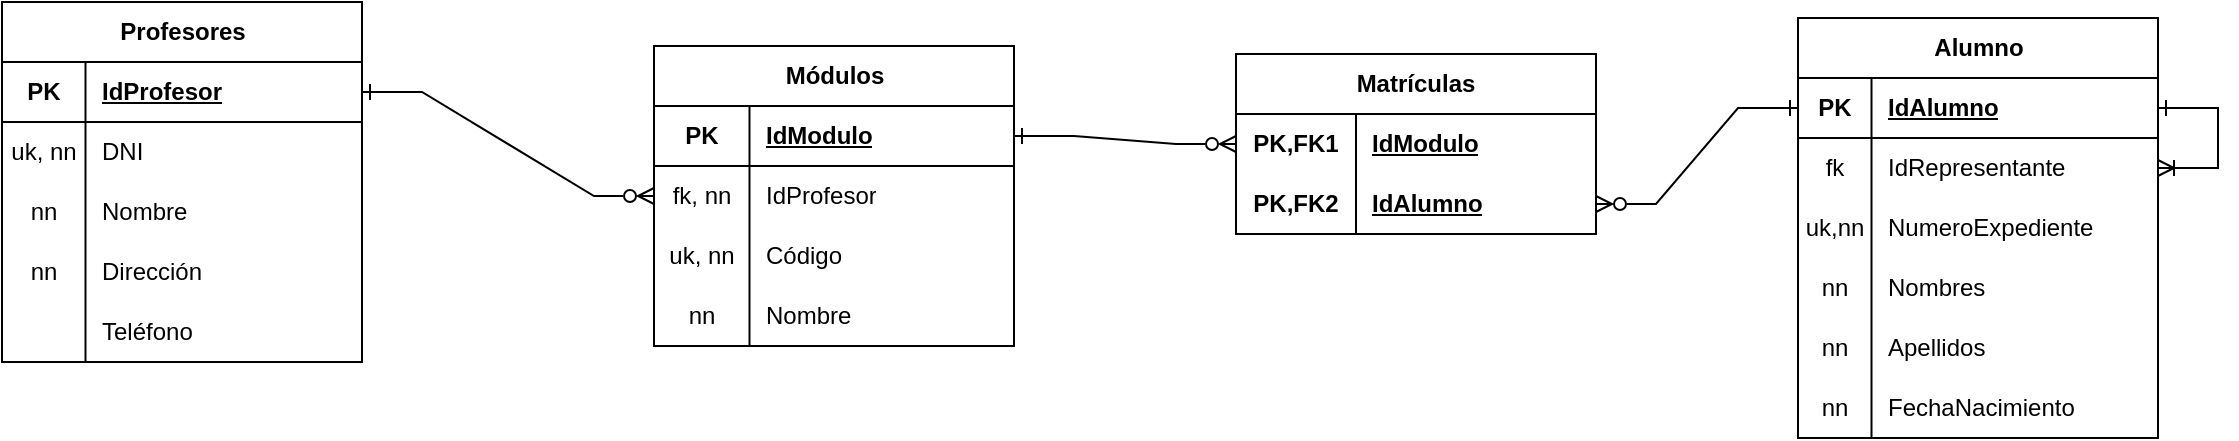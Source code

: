 <mxfile version="22.1.1" type="github">
  <diagram name="Página-1" id="tvJk13WSp2HQ4miFWRbo">
    <mxGraphModel dx="589" dy="545" grid="0" gridSize="10" guides="1" tooltips="1" connect="1" arrows="1" fold="1" page="0" pageScale="1" pageWidth="827" pageHeight="1169" math="0" shadow="0">
      <root>
        <mxCell id="0" />
        <mxCell id="1" parent="0" />
        <mxCell id="f92ThQpt_HkGoviK5OzU-1" value="Profesores" style="shape=table;startSize=30;container=1;collapsible=1;childLayout=tableLayout;fixedRows=1;rowLines=0;fontStyle=1;align=center;resizeLast=1;html=1;" parent="1" vertex="1">
          <mxGeometry x="646" y="74" width="180" height="180" as="geometry" />
        </mxCell>
        <mxCell id="f92ThQpt_HkGoviK5OzU-2" value="" style="shape=tableRow;horizontal=0;startSize=0;swimlaneHead=0;swimlaneBody=0;fillColor=none;collapsible=0;dropTarget=0;points=[[0,0.5],[1,0.5]];portConstraint=eastwest;top=0;left=0;right=0;bottom=1;" parent="f92ThQpt_HkGoviK5OzU-1" vertex="1">
          <mxGeometry y="30" width="180" height="30" as="geometry" />
        </mxCell>
        <mxCell id="f92ThQpt_HkGoviK5OzU-3" value="PK" style="shape=partialRectangle;connectable=0;fillColor=none;top=0;left=0;bottom=0;right=0;fontStyle=1;overflow=hidden;whiteSpace=wrap;html=1;" parent="f92ThQpt_HkGoviK5OzU-2" vertex="1">
          <mxGeometry width="41.75" height="30" as="geometry">
            <mxRectangle width="41.75" height="30" as="alternateBounds" />
          </mxGeometry>
        </mxCell>
        <mxCell id="f92ThQpt_HkGoviK5OzU-4" value="IdProfesor" style="shape=partialRectangle;connectable=0;fillColor=none;top=0;left=0;bottom=0;right=0;align=left;spacingLeft=6;fontStyle=5;overflow=hidden;whiteSpace=wrap;html=1;" parent="f92ThQpt_HkGoviK5OzU-2" vertex="1">
          <mxGeometry x="41.75" width="138.25" height="30" as="geometry">
            <mxRectangle width="138.25" height="30" as="alternateBounds" />
          </mxGeometry>
        </mxCell>
        <mxCell id="f92ThQpt_HkGoviK5OzU-5" value="" style="shape=tableRow;horizontal=0;startSize=0;swimlaneHead=0;swimlaneBody=0;fillColor=none;collapsible=0;dropTarget=0;points=[[0,0.5],[1,0.5]];portConstraint=eastwest;top=0;left=0;right=0;bottom=0;" parent="f92ThQpt_HkGoviK5OzU-1" vertex="1">
          <mxGeometry y="60" width="180" height="30" as="geometry" />
        </mxCell>
        <mxCell id="f92ThQpt_HkGoviK5OzU-6" value="uk, nn" style="shape=partialRectangle;connectable=0;fillColor=none;top=0;left=0;bottom=0;right=0;editable=1;overflow=hidden;whiteSpace=wrap;html=1;" parent="f92ThQpt_HkGoviK5OzU-5" vertex="1">
          <mxGeometry width="41.75" height="30" as="geometry">
            <mxRectangle width="41.75" height="30" as="alternateBounds" />
          </mxGeometry>
        </mxCell>
        <mxCell id="f92ThQpt_HkGoviK5OzU-7" value="DNI" style="shape=partialRectangle;connectable=0;fillColor=none;top=0;left=0;bottom=0;right=0;align=left;spacingLeft=6;overflow=hidden;whiteSpace=wrap;html=1;" parent="f92ThQpt_HkGoviK5OzU-5" vertex="1">
          <mxGeometry x="41.75" width="138.25" height="30" as="geometry">
            <mxRectangle width="138.25" height="30" as="alternateBounds" />
          </mxGeometry>
        </mxCell>
        <mxCell id="f92ThQpt_HkGoviK5OzU-8" value="" style="shape=tableRow;horizontal=0;startSize=0;swimlaneHead=0;swimlaneBody=0;fillColor=none;collapsible=0;dropTarget=0;points=[[0,0.5],[1,0.5]];portConstraint=eastwest;top=0;left=0;right=0;bottom=0;" parent="f92ThQpt_HkGoviK5OzU-1" vertex="1">
          <mxGeometry y="90" width="180" height="30" as="geometry" />
        </mxCell>
        <mxCell id="f92ThQpt_HkGoviK5OzU-9" value="nn" style="shape=partialRectangle;connectable=0;fillColor=none;top=0;left=0;bottom=0;right=0;editable=1;overflow=hidden;whiteSpace=wrap;html=1;" parent="f92ThQpt_HkGoviK5OzU-8" vertex="1">
          <mxGeometry width="41.75" height="30" as="geometry">
            <mxRectangle width="41.75" height="30" as="alternateBounds" />
          </mxGeometry>
        </mxCell>
        <mxCell id="f92ThQpt_HkGoviK5OzU-10" value="Nombre" style="shape=partialRectangle;connectable=0;fillColor=none;top=0;left=0;bottom=0;right=0;align=left;spacingLeft=6;overflow=hidden;whiteSpace=wrap;html=1;" parent="f92ThQpt_HkGoviK5OzU-8" vertex="1">
          <mxGeometry x="41.75" width="138.25" height="30" as="geometry">
            <mxRectangle width="138.25" height="30" as="alternateBounds" />
          </mxGeometry>
        </mxCell>
        <mxCell id="f92ThQpt_HkGoviK5OzU-11" value="" style="shape=tableRow;horizontal=0;startSize=0;swimlaneHead=0;swimlaneBody=0;fillColor=none;collapsible=0;dropTarget=0;points=[[0,0.5],[1,0.5]];portConstraint=eastwest;top=0;left=0;right=0;bottom=0;" parent="f92ThQpt_HkGoviK5OzU-1" vertex="1">
          <mxGeometry y="120" width="180" height="30" as="geometry" />
        </mxCell>
        <mxCell id="f92ThQpt_HkGoviK5OzU-12" value="nn" style="shape=partialRectangle;connectable=0;fillColor=none;top=0;left=0;bottom=0;right=0;editable=1;overflow=hidden;whiteSpace=wrap;html=1;" parent="f92ThQpt_HkGoviK5OzU-11" vertex="1">
          <mxGeometry width="41.75" height="30" as="geometry">
            <mxRectangle width="41.75" height="30" as="alternateBounds" />
          </mxGeometry>
        </mxCell>
        <mxCell id="f92ThQpt_HkGoviK5OzU-13" value="Dirección" style="shape=partialRectangle;connectable=0;fillColor=none;top=0;left=0;bottom=0;right=0;align=left;spacingLeft=6;overflow=hidden;whiteSpace=wrap;html=1;" parent="f92ThQpt_HkGoviK5OzU-11" vertex="1">
          <mxGeometry x="41.75" width="138.25" height="30" as="geometry">
            <mxRectangle width="138.25" height="30" as="alternateBounds" />
          </mxGeometry>
        </mxCell>
        <mxCell id="f92ThQpt_HkGoviK5OzU-14" value="" style="shape=tableRow;horizontal=0;startSize=0;swimlaneHead=0;swimlaneBody=0;fillColor=none;collapsible=0;dropTarget=0;points=[[0,0.5],[1,0.5]];portConstraint=eastwest;top=0;left=0;right=0;bottom=0;" parent="f92ThQpt_HkGoviK5OzU-1" vertex="1">
          <mxGeometry y="150" width="180" height="30" as="geometry" />
        </mxCell>
        <mxCell id="f92ThQpt_HkGoviK5OzU-15" value="" style="shape=partialRectangle;connectable=0;fillColor=none;top=0;left=0;bottom=0;right=0;editable=1;overflow=hidden;whiteSpace=wrap;html=1;" parent="f92ThQpt_HkGoviK5OzU-14" vertex="1">
          <mxGeometry width="41.75" height="30" as="geometry">
            <mxRectangle width="41.75" height="30" as="alternateBounds" />
          </mxGeometry>
        </mxCell>
        <mxCell id="f92ThQpt_HkGoviK5OzU-16" value="Teléfono" style="shape=partialRectangle;connectable=0;fillColor=none;top=0;left=0;bottom=0;right=0;align=left;spacingLeft=6;overflow=hidden;whiteSpace=wrap;html=1;" parent="f92ThQpt_HkGoviK5OzU-14" vertex="1">
          <mxGeometry x="41.75" width="138.25" height="30" as="geometry">
            <mxRectangle width="138.25" height="30" as="alternateBounds" />
          </mxGeometry>
        </mxCell>
        <mxCell id="f92ThQpt_HkGoviK5OzU-17" value="Módulos" style="shape=table;startSize=30;container=1;collapsible=1;childLayout=tableLayout;fixedRows=1;rowLines=0;fontStyle=1;align=center;resizeLast=1;html=1;" parent="1" vertex="1">
          <mxGeometry x="972" y="96" width="180" height="150" as="geometry" />
        </mxCell>
        <mxCell id="f92ThQpt_HkGoviK5OzU-18" value="" style="shape=tableRow;horizontal=0;startSize=0;swimlaneHead=0;swimlaneBody=0;fillColor=none;collapsible=0;dropTarget=0;points=[[0,0.5],[1,0.5]];portConstraint=eastwest;top=0;left=0;right=0;bottom=1;" parent="f92ThQpt_HkGoviK5OzU-17" vertex="1">
          <mxGeometry y="30" width="180" height="30" as="geometry" />
        </mxCell>
        <mxCell id="f92ThQpt_HkGoviK5OzU-19" value="PK" style="shape=partialRectangle;connectable=0;fillColor=none;top=0;left=0;bottom=0;right=0;fontStyle=1;overflow=hidden;whiteSpace=wrap;html=1;" parent="f92ThQpt_HkGoviK5OzU-18" vertex="1">
          <mxGeometry width="47.75" height="30" as="geometry">
            <mxRectangle width="47.75" height="30" as="alternateBounds" />
          </mxGeometry>
        </mxCell>
        <mxCell id="f92ThQpt_HkGoviK5OzU-20" value="IdModulo" style="shape=partialRectangle;connectable=0;fillColor=none;top=0;left=0;bottom=0;right=0;align=left;spacingLeft=6;fontStyle=5;overflow=hidden;whiteSpace=wrap;html=1;" parent="f92ThQpt_HkGoviK5OzU-18" vertex="1">
          <mxGeometry x="47.75" width="132.25" height="30" as="geometry">
            <mxRectangle width="132.25" height="30" as="alternateBounds" />
          </mxGeometry>
        </mxCell>
        <mxCell id="f92ThQpt_HkGoviK5OzU-21" value="" style="shape=tableRow;horizontal=0;startSize=0;swimlaneHead=0;swimlaneBody=0;fillColor=none;collapsible=0;dropTarget=0;points=[[0,0.5],[1,0.5]];portConstraint=eastwest;top=0;left=0;right=0;bottom=0;" parent="f92ThQpt_HkGoviK5OzU-17" vertex="1">
          <mxGeometry y="60" width="180" height="30" as="geometry" />
        </mxCell>
        <mxCell id="f92ThQpt_HkGoviK5OzU-22" value="fk, nn" style="shape=partialRectangle;connectable=0;fillColor=none;top=0;left=0;bottom=0;right=0;editable=1;overflow=hidden;whiteSpace=wrap;html=1;" parent="f92ThQpt_HkGoviK5OzU-21" vertex="1">
          <mxGeometry width="47.75" height="30" as="geometry">
            <mxRectangle width="47.75" height="30" as="alternateBounds" />
          </mxGeometry>
        </mxCell>
        <mxCell id="f92ThQpt_HkGoviK5OzU-23" value="IdProfesor" style="shape=partialRectangle;connectable=0;fillColor=none;top=0;left=0;bottom=0;right=0;align=left;spacingLeft=6;overflow=hidden;whiteSpace=wrap;html=1;" parent="f92ThQpt_HkGoviK5OzU-21" vertex="1">
          <mxGeometry x="47.75" width="132.25" height="30" as="geometry">
            <mxRectangle width="132.25" height="30" as="alternateBounds" />
          </mxGeometry>
        </mxCell>
        <mxCell id="f92ThQpt_HkGoviK5OzU-30" value="" style="shape=tableRow;horizontal=0;startSize=0;swimlaneHead=0;swimlaneBody=0;fillColor=none;collapsible=0;dropTarget=0;points=[[0,0.5],[1,0.5]];portConstraint=eastwest;top=0;left=0;right=0;bottom=0;" parent="f92ThQpt_HkGoviK5OzU-17" vertex="1">
          <mxGeometry y="90" width="180" height="30" as="geometry" />
        </mxCell>
        <mxCell id="f92ThQpt_HkGoviK5OzU-31" value="uk, nn" style="shape=partialRectangle;connectable=0;fillColor=none;top=0;left=0;bottom=0;right=0;editable=1;overflow=hidden;whiteSpace=wrap;html=1;" parent="f92ThQpt_HkGoviK5OzU-30" vertex="1">
          <mxGeometry width="47.75" height="30" as="geometry">
            <mxRectangle width="47.75" height="30" as="alternateBounds" />
          </mxGeometry>
        </mxCell>
        <mxCell id="f92ThQpt_HkGoviK5OzU-32" value="Código" style="shape=partialRectangle;connectable=0;fillColor=none;top=0;left=0;bottom=0;right=0;align=left;spacingLeft=6;overflow=hidden;whiteSpace=wrap;html=1;" parent="f92ThQpt_HkGoviK5OzU-30" vertex="1">
          <mxGeometry x="47.75" width="132.25" height="30" as="geometry">
            <mxRectangle width="132.25" height="30" as="alternateBounds" />
          </mxGeometry>
        </mxCell>
        <mxCell id="f92ThQpt_HkGoviK5OzU-24" value="" style="shape=tableRow;horizontal=0;startSize=0;swimlaneHead=0;swimlaneBody=0;fillColor=none;collapsible=0;dropTarget=0;points=[[0,0.5],[1,0.5]];portConstraint=eastwest;top=0;left=0;right=0;bottom=0;" parent="f92ThQpt_HkGoviK5OzU-17" vertex="1">
          <mxGeometry y="120" width="180" height="30" as="geometry" />
        </mxCell>
        <mxCell id="f92ThQpt_HkGoviK5OzU-25" value="nn" style="shape=partialRectangle;connectable=0;fillColor=none;top=0;left=0;bottom=0;right=0;editable=1;overflow=hidden;whiteSpace=wrap;html=1;" parent="f92ThQpt_HkGoviK5OzU-24" vertex="1">
          <mxGeometry width="47.75" height="30" as="geometry">
            <mxRectangle width="47.75" height="30" as="alternateBounds" />
          </mxGeometry>
        </mxCell>
        <mxCell id="f92ThQpt_HkGoviK5OzU-26" value="Nombre" style="shape=partialRectangle;connectable=0;fillColor=none;top=0;left=0;bottom=0;right=0;align=left;spacingLeft=6;overflow=hidden;whiteSpace=wrap;html=1;" parent="f92ThQpt_HkGoviK5OzU-24" vertex="1">
          <mxGeometry x="47.75" width="132.25" height="30" as="geometry">
            <mxRectangle width="132.25" height="30" as="alternateBounds" />
          </mxGeometry>
        </mxCell>
        <mxCell id="f92ThQpt_HkGoviK5OzU-33" value="Matrículas" style="shape=table;startSize=30;container=1;collapsible=1;childLayout=tableLayout;fixedRows=1;rowLines=0;fontStyle=1;align=center;resizeLast=1;html=1;whiteSpace=wrap;" parent="1" vertex="1">
          <mxGeometry x="1263" y="100" width="180" height="90" as="geometry" />
        </mxCell>
        <mxCell id="f92ThQpt_HkGoviK5OzU-34" value="" style="shape=tableRow;horizontal=0;startSize=0;swimlaneHead=0;swimlaneBody=0;fillColor=none;collapsible=0;dropTarget=0;points=[[0,0.5],[1,0.5]];portConstraint=eastwest;top=0;left=0;right=0;bottom=0;html=1;" parent="f92ThQpt_HkGoviK5OzU-33" vertex="1">
          <mxGeometry y="30" width="180" height="30" as="geometry" />
        </mxCell>
        <mxCell id="f92ThQpt_HkGoviK5OzU-35" value="PK,FK1" style="shape=partialRectangle;connectable=0;fillColor=none;top=0;left=0;bottom=0;right=0;fontStyle=1;overflow=hidden;html=1;whiteSpace=wrap;" parent="f92ThQpt_HkGoviK5OzU-34" vertex="1">
          <mxGeometry width="60" height="30" as="geometry">
            <mxRectangle width="60" height="30" as="alternateBounds" />
          </mxGeometry>
        </mxCell>
        <mxCell id="f92ThQpt_HkGoviK5OzU-36" value="IdModulo" style="shape=partialRectangle;connectable=0;fillColor=none;top=0;left=0;bottom=0;right=0;align=left;spacingLeft=6;fontStyle=5;overflow=hidden;html=1;whiteSpace=wrap;" parent="f92ThQpt_HkGoviK5OzU-34" vertex="1">
          <mxGeometry x="60" width="120" height="30" as="geometry">
            <mxRectangle width="120" height="30" as="alternateBounds" />
          </mxGeometry>
        </mxCell>
        <mxCell id="f92ThQpt_HkGoviK5OzU-37" value="" style="shape=tableRow;horizontal=0;startSize=0;swimlaneHead=0;swimlaneBody=0;fillColor=none;collapsible=0;dropTarget=0;points=[[0,0.5],[1,0.5]];portConstraint=eastwest;top=0;left=0;right=0;bottom=1;html=1;" parent="f92ThQpt_HkGoviK5OzU-33" vertex="1">
          <mxGeometry y="60" width="180" height="30" as="geometry" />
        </mxCell>
        <mxCell id="f92ThQpt_HkGoviK5OzU-38" value="PK,FK2" style="shape=partialRectangle;connectable=0;fillColor=none;top=0;left=0;bottom=0;right=0;fontStyle=1;overflow=hidden;html=1;whiteSpace=wrap;" parent="f92ThQpt_HkGoviK5OzU-37" vertex="1">
          <mxGeometry width="60" height="30" as="geometry">
            <mxRectangle width="60" height="30" as="alternateBounds" />
          </mxGeometry>
        </mxCell>
        <mxCell id="f92ThQpt_HkGoviK5OzU-39" value="IdAlumno" style="shape=partialRectangle;connectable=0;fillColor=none;top=0;left=0;bottom=0;right=0;align=left;spacingLeft=6;fontStyle=5;overflow=hidden;html=1;whiteSpace=wrap;" parent="f92ThQpt_HkGoviK5OzU-37" vertex="1">
          <mxGeometry x="60" width="120" height="30" as="geometry">
            <mxRectangle width="120" height="30" as="alternateBounds" />
          </mxGeometry>
        </mxCell>
        <mxCell id="f92ThQpt_HkGoviK5OzU-46" value="Alumno" style="shape=table;startSize=30;container=1;collapsible=1;childLayout=tableLayout;fixedRows=1;rowLines=0;fontStyle=1;align=center;resizeLast=1;html=1;" parent="1" vertex="1">
          <mxGeometry x="1544" y="82" width="180" height="210" as="geometry" />
        </mxCell>
        <mxCell id="f92ThQpt_HkGoviK5OzU-47" value="" style="shape=tableRow;horizontal=0;startSize=0;swimlaneHead=0;swimlaneBody=0;fillColor=none;collapsible=0;dropTarget=0;points=[[0,0.5],[1,0.5]];portConstraint=eastwest;top=0;left=0;right=0;bottom=1;" parent="f92ThQpt_HkGoviK5OzU-46" vertex="1">
          <mxGeometry y="30" width="180" height="30" as="geometry" />
        </mxCell>
        <mxCell id="f92ThQpt_HkGoviK5OzU-48" value="PK" style="shape=partialRectangle;connectable=0;fillColor=none;top=0;left=0;bottom=0;right=0;fontStyle=1;overflow=hidden;whiteSpace=wrap;html=1;" parent="f92ThQpt_HkGoviK5OzU-47" vertex="1">
          <mxGeometry width="36.75" height="30" as="geometry">
            <mxRectangle width="36.75" height="30" as="alternateBounds" />
          </mxGeometry>
        </mxCell>
        <mxCell id="f92ThQpt_HkGoviK5OzU-49" value="IdAlumno" style="shape=partialRectangle;connectable=0;fillColor=none;top=0;left=0;bottom=0;right=0;align=left;spacingLeft=6;fontStyle=5;overflow=hidden;whiteSpace=wrap;html=1;" parent="f92ThQpt_HkGoviK5OzU-47" vertex="1">
          <mxGeometry x="36.75" width="143.25" height="30" as="geometry">
            <mxRectangle width="143.25" height="30" as="alternateBounds" />
          </mxGeometry>
        </mxCell>
        <mxCell id="f92ThQpt_HkGoviK5OzU-50" value="" style="shape=tableRow;horizontal=0;startSize=0;swimlaneHead=0;swimlaneBody=0;fillColor=none;collapsible=0;dropTarget=0;points=[[0,0.5],[1,0.5]];portConstraint=eastwest;top=0;left=0;right=0;bottom=0;" parent="f92ThQpt_HkGoviK5OzU-46" vertex="1">
          <mxGeometry y="60" width="180" height="30" as="geometry" />
        </mxCell>
        <mxCell id="f92ThQpt_HkGoviK5OzU-51" value="fk" style="shape=partialRectangle;connectable=0;fillColor=none;top=0;left=0;bottom=0;right=0;editable=1;overflow=hidden;whiteSpace=wrap;html=1;" parent="f92ThQpt_HkGoviK5OzU-50" vertex="1">
          <mxGeometry width="36.75" height="30" as="geometry">
            <mxRectangle width="36.75" height="30" as="alternateBounds" />
          </mxGeometry>
        </mxCell>
        <mxCell id="f92ThQpt_HkGoviK5OzU-52" value="IdRepresentante" style="shape=partialRectangle;connectable=0;fillColor=none;top=0;left=0;bottom=0;right=0;align=left;spacingLeft=6;overflow=hidden;whiteSpace=wrap;html=1;" parent="f92ThQpt_HkGoviK5OzU-50" vertex="1">
          <mxGeometry x="36.75" width="143.25" height="30" as="geometry">
            <mxRectangle width="143.25" height="30" as="alternateBounds" />
          </mxGeometry>
        </mxCell>
        <mxCell id="FfhzuTiW1_ny1ED-s3pG-1" value="" style="shape=tableRow;horizontal=0;startSize=0;swimlaneHead=0;swimlaneBody=0;fillColor=none;collapsible=0;dropTarget=0;points=[[0,0.5],[1,0.5]];portConstraint=eastwest;top=0;left=0;right=0;bottom=0;" vertex="1" parent="f92ThQpt_HkGoviK5OzU-46">
          <mxGeometry y="90" width="180" height="30" as="geometry" />
        </mxCell>
        <mxCell id="FfhzuTiW1_ny1ED-s3pG-2" value="uk,nn" style="shape=partialRectangle;connectable=0;fillColor=none;top=0;left=0;bottom=0;right=0;editable=1;overflow=hidden;whiteSpace=wrap;html=1;" vertex="1" parent="FfhzuTiW1_ny1ED-s3pG-1">
          <mxGeometry width="36.75" height="30" as="geometry">
            <mxRectangle width="36.75" height="30" as="alternateBounds" />
          </mxGeometry>
        </mxCell>
        <mxCell id="FfhzuTiW1_ny1ED-s3pG-3" value="NumeroExpediente" style="shape=partialRectangle;connectable=0;fillColor=none;top=0;left=0;bottom=0;right=0;align=left;spacingLeft=6;overflow=hidden;whiteSpace=wrap;html=1;" vertex="1" parent="FfhzuTiW1_ny1ED-s3pG-1">
          <mxGeometry x="36.75" width="143.25" height="30" as="geometry">
            <mxRectangle width="143.25" height="30" as="alternateBounds" />
          </mxGeometry>
        </mxCell>
        <mxCell id="f92ThQpt_HkGoviK5OzU-59" value="" style="shape=tableRow;horizontal=0;startSize=0;swimlaneHead=0;swimlaneBody=0;fillColor=none;collapsible=0;dropTarget=0;points=[[0,0.5],[1,0.5]];portConstraint=eastwest;top=0;left=0;right=0;bottom=0;" parent="f92ThQpt_HkGoviK5OzU-46" vertex="1">
          <mxGeometry y="120" width="180" height="30" as="geometry" />
        </mxCell>
        <mxCell id="f92ThQpt_HkGoviK5OzU-60" value="nn" style="shape=partialRectangle;connectable=0;fillColor=none;top=0;left=0;bottom=0;right=0;editable=1;overflow=hidden;whiteSpace=wrap;html=1;" parent="f92ThQpt_HkGoviK5OzU-59" vertex="1">
          <mxGeometry width="36.75" height="30" as="geometry">
            <mxRectangle width="36.75" height="30" as="alternateBounds" />
          </mxGeometry>
        </mxCell>
        <mxCell id="f92ThQpt_HkGoviK5OzU-61" value="Nombres" style="shape=partialRectangle;connectable=0;fillColor=none;top=0;left=0;bottom=0;right=0;align=left;spacingLeft=6;overflow=hidden;whiteSpace=wrap;html=1;" parent="f92ThQpt_HkGoviK5OzU-59" vertex="1">
          <mxGeometry x="36.75" width="143.25" height="30" as="geometry">
            <mxRectangle width="143.25" height="30" as="alternateBounds" />
          </mxGeometry>
        </mxCell>
        <mxCell id="f92ThQpt_HkGoviK5OzU-53" value="" style="shape=tableRow;horizontal=0;startSize=0;swimlaneHead=0;swimlaneBody=0;fillColor=none;collapsible=0;dropTarget=0;points=[[0,0.5],[1,0.5]];portConstraint=eastwest;top=0;left=0;right=0;bottom=0;" parent="f92ThQpt_HkGoviK5OzU-46" vertex="1">
          <mxGeometry y="150" width="180" height="30" as="geometry" />
        </mxCell>
        <mxCell id="f92ThQpt_HkGoviK5OzU-54" value="nn" style="shape=partialRectangle;connectable=0;fillColor=none;top=0;left=0;bottom=0;right=0;editable=1;overflow=hidden;whiteSpace=wrap;html=1;" parent="f92ThQpt_HkGoviK5OzU-53" vertex="1">
          <mxGeometry width="36.75" height="30" as="geometry">
            <mxRectangle width="36.75" height="30" as="alternateBounds" />
          </mxGeometry>
        </mxCell>
        <mxCell id="f92ThQpt_HkGoviK5OzU-55" value="Apellidos" style="shape=partialRectangle;connectable=0;fillColor=none;top=0;left=0;bottom=0;right=0;align=left;spacingLeft=6;overflow=hidden;whiteSpace=wrap;html=1;" parent="f92ThQpt_HkGoviK5OzU-53" vertex="1">
          <mxGeometry x="36.75" width="143.25" height="30" as="geometry">
            <mxRectangle width="143.25" height="30" as="alternateBounds" />
          </mxGeometry>
        </mxCell>
        <mxCell id="f92ThQpt_HkGoviK5OzU-56" value="" style="shape=tableRow;horizontal=0;startSize=0;swimlaneHead=0;swimlaneBody=0;fillColor=none;collapsible=0;dropTarget=0;points=[[0,0.5],[1,0.5]];portConstraint=eastwest;top=0;left=0;right=0;bottom=0;" parent="f92ThQpt_HkGoviK5OzU-46" vertex="1">
          <mxGeometry y="180" width="180" height="30" as="geometry" />
        </mxCell>
        <mxCell id="f92ThQpt_HkGoviK5OzU-57" value="nn" style="shape=partialRectangle;connectable=0;fillColor=none;top=0;left=0;bottom=0;right=0;editable=1;overflow=hidden;whiteSpace=wrap;html=1;" parent="f92ThQpt_HkGoviK5OzU-56" vertex="1">
          <mxGeometry width="36.75" height="30" as="geometry">
            <mxRectangle width="36.75" height="30" as="alternateBounds" />
          </mxGeometry>
        </mxCell>
        <mxCell id="f92ThQpt_HkGoviK5OzU-58" value="FechaNacimiento" style="shape=partialRectangle;connectable=0;fillColor=none;top=0;left=0;bottom=0;right=0;align=left;spacingLeft=6;overflow=hidden;whiteSpace=wrap;html=1;" parent="f92ThQpt_HkGoviK5OzU-56" vertex="1">
          <mxGeometry x="36.75" width="143.25" height="30" as="geometry">
            <mxRectangle width="143.25" height="30" as="alternateBounds" />
          </mxGeometry>
        </mxCell>
        <mxCell id="FfhzuTiW1_ny1ED-s3pG-7" value="" style="edgeStyle=entityRelationEdgeStyle;fontSize=12;html=1;endArrow=ERone;endFill=0;rounded=0;startArrow=ERoneToMany;startFill=0;" edge="1" parent="f92ThQpt_HkGoviK5OzU-46" source="f92ThQpt_HkGoviK5OzU-50" target="f92ThQpt_HkGoviK5OzU-47">
          <mxGeometry width="100" height="100" relative="1" as="geometry">
            <mxPoint x="-262" y="382" as="sourcePoint" />
            <mxPoint x="-162" y="282" as="targetPoint" />
          </mxGeometry>
        </mxCell>
        <mxCell id="FfhzuTiW1_ny1ED-s3pG-4" value="" style="edgeStyle=entityRelationEdgeStyle;fontSize=12;html=1;endArrow=ERone;startArrow=ERzeroToMany;rounded=0;startFill=0;endFill=0;" edge="1" parent="1" source="f92ThQpt_HkGoviK5OzU-21" target="f92ThQpt_HkGoviK5OzU-2">
          <mxGeometry width="100" height="100" relative="1" as="geometry">
            <mxPoint x="493" y="295" as="sourcePoint" />
            <mxPoint x="593" y="195" as="targetPoint" />
          </mxGeometry>
        </mxCell>
        <mxCell id="FfhzuTiW1_ny1ED-s3pG-5" value="" style="edgeStyle=entityRelationEdgeStyle;fontSize=12;html=1;endArrow=ERzeroToMany;startArrow=ERone;rounded=0;startFill=0;endFill=0;" edge="1" parent="1" source="f92ThQpt_HkGoviK5OzU-18" target="f92ThQpt_HkGoviK5OzU-34">
          <mxGeometry width="100" height="100" relative="1" as="geometry">
            <mxPoint x="1223" y="340" as="sourcePoint" />
            <mxPoint x="1323" y="240" as="targetPoint" />
          </mxGeometry>
        </mxCell>
        <mxCell id="FfhzuTiW1_ny1ED-s3pG-6" value="" style="edgeStyle=entityRelationEdgeStyle;fontSize=12;html=1;endArrow=ERone;startArrow=ERzeroToMany;rounded=0;startFill=0;endFill=0;" edge="1" parent="1" source="f92ThQpt_HkGoviK5OzU-37" target="f92ThQpt_HkGoviK5OzU-47">
          <mxGeometry width="100" height="100" relative="1" as="geometry">
            <mxPoint x="1223" y="340" as="sourcePoint" />
            <mxPoint x="1323" y="240" as="targetPoint" />
          </mxGeometry>
        </mxCell>
      </root>
    </mxGraphModel>
  </diagram>
</mxfile>
